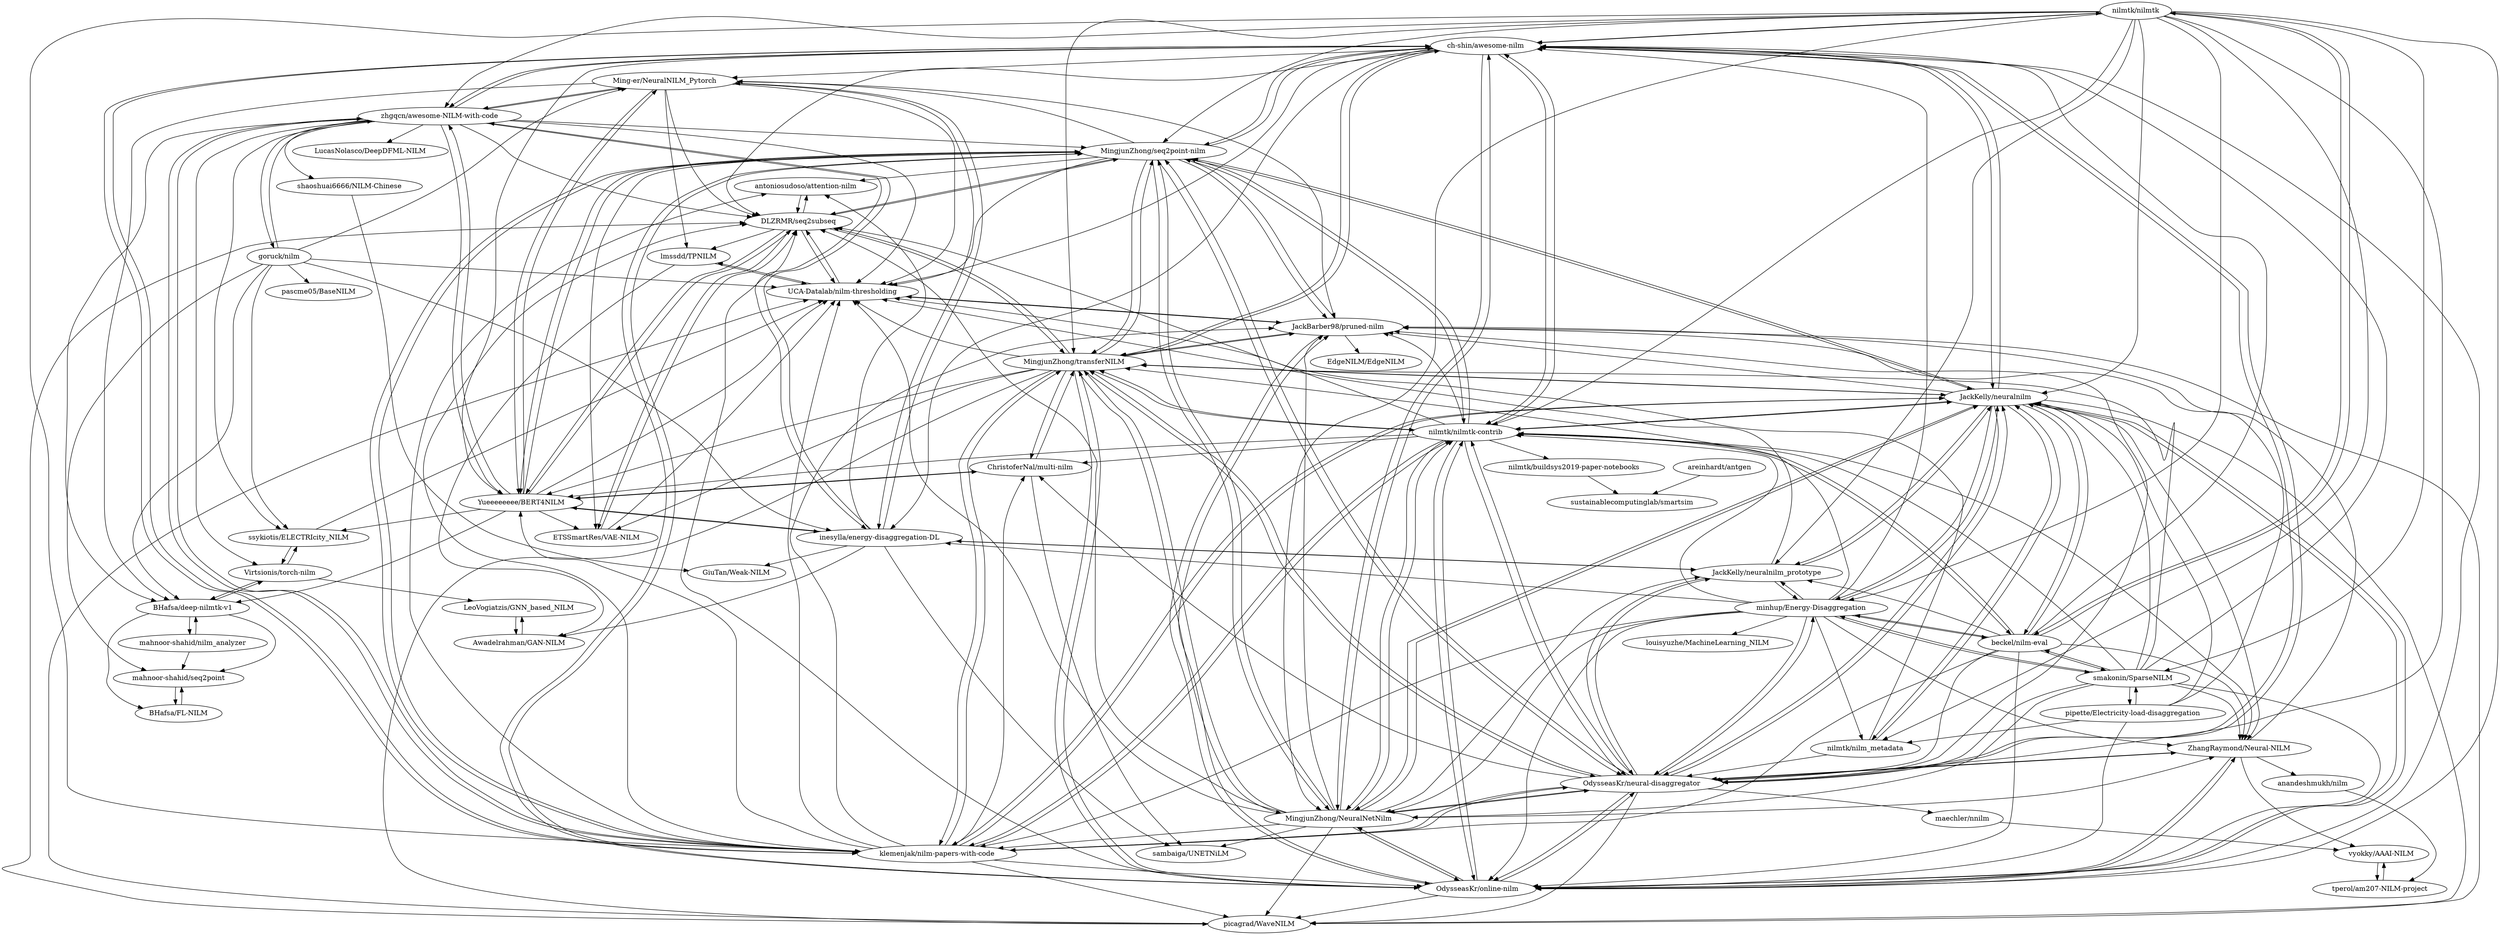 digraph G {
"nilmtk/nilmtk" -> "ch-shin/awesome-nilm"
"nilmtk/nilmtk" -> "JackKelly/neuralnilm"
"nilmtk/nilmtk" -> "nilmtk/nilmtk-contrib"
"nilmtk/nilmtk" -> "OdysseasKr/neural-disaggregator"
"nilmtk/nilmtk" -> "beckel/nilm-eval"
"nilmtk/nilmtk" -> "MingjunZhong/seq2point-nilm"
"nilmtk/nilmtk" -> "klemenjak/nilm-papers-with-code"
"nilmtk/nilmtk" -> "MingjunZhong/transferNILM"
"nilmtk/nilmtk" -> "smakonin/SparseNILM"
"nilmtk/nilmtk" -> "minhup/Energy-Disaggregation"
"nilmtk/nilmtk" -> "OdysseasKr/online-nilm"
"nilmtk/nilmtk" -> "nilmtk/nilm_metadata"
"nilmtk/nilmtk" -> "JackKelly/neuralnilm_prototype"
"nilmtk/nilmtk" -> "zhgqcn/awesome-NILM-with-code"
"nilmtk/nilmtk" -> "MingjunZhong/NeuralNetNilm"
"MingjunZhong/NeuralNetNilm" -> "MingjunZhong/transferNILM"
"MingjunZhong/NeuralNetNilm" -> "JackKelly/neuralnilm"
"MingjunZhong/NeuralNetNilm" -> "OdysseasKr/online-nilm"
"MingjunZhong/NeuralNetNilm" -> "DLZRMR/seq2subseq"
"MingjunZhong/NeuralNetNilm" -> "MingjunZhong/seq2point-nilm"
"MingjunZhong/NeuralNetNilm" -> "OdysseasKr/neural-disaggregator"
"MingjunZhong/NeuralNetNilm" -> "ZhangRaymond/Neural-NILM"
"MingjunZhong/NeuralNetNilm" -> "nilmtk/nilmtk-contrib"
"MingjunZhong/NeuralNetNilm" -> "sambaiga/UNETNiLM"
"MingjunZhong/NeuralNetNilm" -> "ch-shin/awesome-nilm"
"MingjunZhong/NeuralNetNilm" -> "JackBarber98/pruned-nilm"
"MingjunZhong/NeuralNetNilm" -> "JackKelly/neuralnilm_prototype"
"MingjunZhong/NeuralNetNilm" -> "UCA-Datalab/nilm-thresholding"
"MingjunZhong/NeuralNetNilm" -> "picagrad/WaveNILM"
"MingjunZhong/NeuralNetNilm" -> "klemenjak/nilm-papers-with-code"
"ch-shin/awesome-nilm" -> "klemenjak/nilm-papers-with-code"
"ch-shin/awesome-nilm" -> "nilmtk/nilmtk-contrib"
"ch-shin/awesome-nilm" -> "MingjunZhong/transferNILM"
"ch-shin/awesome-nilm" -> "OdysseasKr/neural-disaggregator"
"ch-shin/awesome-nilm" -> "JackKelly/neuralnilm"
"ch-shin/awesome-nilm" -> "zhgqcn/awesome-NILM-with-code"
"ch-shin/awesome-nilm" -> "MingjunZhong/seq2point-nilm"
"ch-shin/awesome-nilm" -> "MingjunZhong/NeuralNetNilm"
"ch-shin/awesome-nilm" -> "nilmtk/nilmtk"
"ch-shin/awesome-nilm" -> "UCA-Datalab/nilm-thresholding"
"ch-shin/awesome-nilm" -> "inesylla/energy-disaggregation-DL"
"ch-shin/awesome-nilm" -> "Yueeeeeeee/BERT4NILM"
"ch-shin/awesome-nilm" -> "Ming-er/NeuralNILM_Pytorch"
"ch-shin/awesome-nilm" -> "OdysseasKr/online-nilm"
"ch-shin/awesome-nilm" -> "DLZRMR/seq2subseq"
"maechler/nnilm" -> "vyokky/AAAI-NILM"
"ZhangRaymond/Neural-NILM" -> "OdysseasKr/online-nilm"
"ZhangRaymond/Neural-NILM" -> "JackBarber98/pruned-nilm"
"ZhangRaymond/Neural-NILM" -> "OdysseasKr/neural-disaggregator"
"ZhangRaymond/Neural-NILM" -> "vyokky/AAAI-NILM"
"ZhangRaymond/Neural-NILM" -> "anandeshmukh/nilm"
"nilmtk/nilm_metadata" -> "UCA-Datalab/nilm-thresholding"
"nilmtk/nilm_metadata" -> "JackKelly/neuralnilm"
"nilmtk/nilm_metadata" -> "OdysseasKr/neural-disaggregator"
"nilmtk/nilmtk-contrib" -> "MingjunZhong/transferNILM"
"nilmtk/nilmtk-contrib" -> "MingjunZhong/seq2point-nilm"
"nilmtk/nilmtk-contrib" -> "OdysseasKr/neural-disaggregator"
"nilmtk/nilmtk-contrib" -> "ch-shin/awesome-nilm"
"nilmtk/nilmtk-contrib" -> "klemenjak/nilm-papers-with-code"
"nilmtk/nilmtk-contrib" -> "JackKelly/neuralnilm"
"nilmtk/nilmtk-contrib" -> "JackBarber98/pruned-nilm"
"nilmtk/nilmtk-contrib" -> "OdysseasKr/online-nilm"
"nilmtk/nilmtk-contrib" -> "MingjunZhong/NeuralNetNilm"
"nilmtk/nilmtk-contrib" -> "Yueeeeeeee/BERT4NILM"
"nilmtk/nilmtk-contrib" -> "nilmtk/buildsys2019-paper-notebooks"
"nilmtk/nilmtk-contrib" -> "DLZRMR/seq2subseq"
"nilmtk/nilmtk-contrib" -> "beckel/nilm-eval"
"nilmtk/nilmtk-contrib" -> "ChristoferNal/multi-nilm"
"nilmtk/nilmtk-contrib" -> "ZhangRaymond/Neural-NILM"
"picagrad/WaveNILM" -> "UCA-Datalab/nilm-thresholding"
"picagrad/WaveNILM" -> "JackBarber98/pruned-nilm"
"picagrad/WaveNILM" -> "DLZRMR/seq2subseq"
"OdysseasKr/online-nilm" -> "OdysseasKr/neural-disaggregator"
"OdysseasKr/online-nilm" -> "MingjunZhong/seq2point-nilm"
"OdysseasKr/online-nilm" -> "MingjunZhong/transferNILM"
"OdysseasKr/online-nilm" -> "JackBarber98/pruned-nilm"
"OdysseasKr/online-nilm" -> "JackKelly/neuralnilm"
"OdysseasKr/online-nilm" -> "ZhangRaymond/Neural-NILM"
"OdysseasKr/online-nilm" -> "MingjunZhong/NeuralNetNilm"
"OdysseasKr/online-nilm" -> "DLZRMR/seq2subseq"
"OdysseasKr/online-nilm" -> "picagrad/WaveNILM"
"OdysseasKr/online-nilm" -> "nilmtk/nilmtk-contrib"
"MingjunZhong/seq2point-nilm" -> "MingjunZhong/transferNILM"
"MingjunZhong/seq2point-nilm" -> "klemenjak/nilm-papers-with-code"
"MingjunZhong/seq2point-nilm" -> "OdysseasKr/online-nilm"
"MingjunZhong/seq2point-nilm" -> "JackBarber98/pruned-nilm"
"MingjunZhong/seq2point-nilm" -> "OdysseasKr/neural-disaggregator"
"MingjunZhong/seq2point-nilm" -> "nilmtk/nilmtk-contrib"
"MingjunZhong/seq2point-nilm" -> "JackKelly/neuralnilm"
"MingjunZhong/seq2point-nilm" -> "DLZRMR/seq2subseq"
"MingjunZhong/seq2point-nilm" -> "MingjunZhong/NeuralNetNilm"
"MingjunZhong/seq2point-nilm" -> "ETSSmartRes/VAE-NILM"
"MingjunZhong/seq2point-nilm" -> "Yueeeeeeee/BERT4NILM"
"MingjunZhong/seq2point-nilm" -> "antoniosudoso/attention-nilm"
"MingjunZhong/seq2point-nilm" -> "ch-shin/awesome-nilm"
"MingjunZhong/seq2point-nilm" -> "UCA-Datalab/nilm-thresholding"
"MingjunZhong/seq2point-nilm" -> "Ming-er/NeuralNILM_Pytorch"
"klemenjak/nilm-papers-with-code" -> "MingjunZhong/seq2point-nilm"
"klemenjak/nilm-papers-with-code" -> "ch-shin/awesome-nilm"
"klemenjak/nilm-papers-with-code" -> "MingjunZhong/transferNILM"
"klemenjak/nilm-papers-with-code" -> "nilmtk/nilmtk-contrib"
"klemenjak/nilm-papers-with-code" -> "JackBarber98/pruned-nilm"
"klemenjak/nilm-papers-with-code" -> "OdysseasKr/neural-disaggregator"
"klemenjak/nilm-papers-with-code" -> "Yueeeeeeee/BERT4NILM"
"klemenjak/nilm-papers-with-code" -> "UCA-Datalab/nilm-thresholding"
"klemenjak/nilm-papers-with-code" -> "ChristoferNal/multi-nilm"
"klemenjak/nilm-papers-with-code" -> "OdysseasKr/online-nilm"
"klemenjak/nilm-papers-with-code" -> "JackKelly/neuralnilm"
"klemenjak/nilm-papers-with-code" -> "antoniosudoso/attention-nilm"
"klemenjak/nilm-papers-with-code" -> "DLZRMR/seq2subseq"
"klemenjak/nilm-papers-with-code" -> "zhgqcn/awesome-NILM-with-code"
"klemenjak/nilm-papers-with-code" -> "picagrad/WaveNILM"
"ChristoferNal/multi-nilm" -> "sambaiga/UNETNiLM"
"ChristoferNal/multi-nilm" -> "Yueeeeeeee/BERT4NILM"
"ChristoferNal/multi-nilm" -> "MingjunZhong/transferNILM"
"DLZRMR/seq2subseq" -> "UCA-Datalab/nilm-thresholding"
"DLZRMR/seq2subseq" -> "lmssdd/TPNILM"
"DLZRMR/seq2subseq" -> "ETSSmartRes/VAE-NILM"
"DLZRMR/seq2subseq" -> "antoniosudoso/attention-nilm"
"DLZRMR/seq2subseq" -> "Yueeeeeeee/BERT4NILM"
"DLZRMR/seq2subseq" -> "MingjunZhong/seq2point-nilm"
"DLZRMR/seq2subseq" -> "MingjunZhong/transferNILM"
"lmssdd/TPNILM" -> "UCA-Datalab/nilm-thresholding"
"lmssdd/TPNILM" -> "Awadelrahman/GAN-NILM"
"beckel/nilm-eval" -> "JackKelly/neuralnilm"
"beckel/nilm-eval" -> "smakonin/SparseNILM"
"beckel/nilm-eval" -> "JackKelly/neuralnilm_prototype"
"beckel/nilm-eval" -> "nilmtk/nilmtk-contrib"
"beckel/nilm-eval" -> "OdysseasKr/neural-disaggregator"
"beckel/nilm-eval" -> "minhup/Energy-Disaggregation"
"beckel/nilm-eval" -> "ch-shin/awesome-nilm"
"beckel/nilm-eval" -> "klemenjak/nilm-papers-with-code"
"beckel/nilm-eval" -> "OdysseasKr/online-nilm"
"beckel/nilm-eval" -> "nilmtk/nilmtk"
"beckel/nilm-eval" -> "ZhangRaymond/Neural-NILM"
"MingjunZhong/transferNILM" -> "MingjunZhong/seq2point-nilm"
"MingjunZhong/transferNILM" -> "nilmtk/nilmtk-contrib"
"MingjunZhong/transferNILM" -> "OdysseasKr/neural-disaggregator"
"MingjunZhong/transferNILM" -> "OdysseasKr/online-nilm"
"MingjunZhong/transferNILM" -> "klemenjak/nilm-papers-with-code"
"MingjunZhong/transferNILM" -> "JackBarber98/pruned-nilm"
"MingjunZhong/transferNILM" -> "MingjunZhong/NeuralNetNilm"
"MingjunZhong/transferNILM" -> "DLZRMR/seq2subseq"
"MingjunZhong/transferNILM" -> "ch-shin/awesome-nilm"
"MingjunZhong/transferNILM" -> "JackKelly/neuralnilm"
"MingjunZhong/transferNILM" -> "ETSSmartRes/VAE-NILM"
"MingjunZhong/transferNILM" -> "ChristoferNal/multi-nilm"
"MingjunZhong/transferNILM" -> "UCA-Datalab/nilm-thresholding"
"MingjunZhong/transferNILM" -> "Yueeeeeeee/BERT4NILM"
"MingjunZhong/transferNILM" -> "picagrad/WaveNILM"
"JackBarber98/pruned-nilm" -> "UCA-Datalab/nilm-thresholding"
"JackBarber98/pruned-nilm" -> "EdgeNILM/EdgeNILM"
"JackBarber98/pruned-nilm" -> "MingjunZhong/seq2point-nilm"
"JackBarber98/pruned-nilm" -> "OdysseasKr/online-nilm"
"JackBarber98/pruned-nilm" -> "MingjunZhong/transferNILM"
"areinhardt/antgen" -> "sustainablecomputinglab/smartsim"
"Yueeeeeeee/BERT4NILM" -> "DLZRMR/seq2subseq"
"Yueeeeeeee/BERT4NILM" -> "Ming-er/NeuralNILM_Pytorch"
"Yueeeeeeee/BERT4NILM" -> "UCA-Datalab/nilm-thresholding"
"Yueeeeeeee/BERT4NILM" -> "zhgqcn/awesome-NILM-with-code"
"Yueeeeeeee/BERT4NILM" -> "ETSSmartRes/VAE-NILM"
"Yueeeeeeee/BERT4NILM" -> "BHafsa/deep-nilmtk-v1"
"Yueeeeeeee/BERT4NILM" -> "ssykiotis/ELECTRIcity_NILM"
"Yueeeeeeee/BERT4NILM" -> "ChristoferNal/multi-nilm"
"Yueeeeeeee/BERT4NILM" -> "inesylla/energy-disaggregation-DL"
"Yueeeeeeee/BERT4NILM" -> "MingjunZhong/seq2point-nilm"
"nilmtk/buildsys2019-paper-notebooks" -> "sustainablecomputinglab/smartsim"
"UCA-Datalab/nilm-thresholding" -> "JackBarber98/pruned-nilm"
"UCA-Datalab/nilm-thresholding" -> "lmssdd/TPNILM"
"UCA-Datalab/nilm-thresholding" -> "DLZRMR/seq2subseq"
"JackKelly/neuralnilm_prototype" -> "JackKelly/neuralnilm"
"JackKelly/neuralnilm_prototype" -> "minhup/Energy-Disaggregation"
"JackKelly/neuralnilm_prototype" -> "inesylla/energy-disaggregation-DL"
"JackKelly/neuralnilm_prototype" -> "UCA-Datalab/nilm-thresholding"
"JackKelly/neuralnilm_prototype" -> "OdysseasKr/neural-disaggregator"
"smakonin/SparseNILM" -> "beckel/nilm-eval"
"smakonin/SparseNILM" -> "OdysseasKr/neural-disaggregator"
"smakonin/SparseNILM" -> "OdysseasKr/online-nilm"
"smakonin/SparseNILM" -> "ZhangRaymond/Neural-NILM"
"smakonin/SparseNILM" -> "MingjunZhong/NeuralNetNilm"
"smakonin/SparseNILM" -> "pipette/Electricity-load-disaggregation"
"smakonin/SparseNILM" -> "JackKelly/neuralnilm"
"smakonin/SparseNILM" -> "ch-shin/awesome-nilm"
"smakonin/SparseNILM" -> "nilmtk/nilmtk-contrib"
"smakonin/SparseNILM" -> "minhup/Energy-Disaggregation"
"smakonin/SparseNILM" -> "MingjunZhong/transferNILM"
"ETSSmartRes/VAE-NILM" -> "UCA-Datalab/nilm-thresholding"
"ETSSmartRes/VAE-NILM" -> "DLZRMR/seq2subseq"
"Ming-er/NeuralNILM_Pytorch" -> "lmssdd/TPNILM"
"Ming-er/NeuralNILM_Pytorch" -> "Yueeeeeeee/BERT4NILM"
"Ming-er/NeuralNILM_Pytorch" -> "zhgqcn/awesome-NILM-with-code"
"Ming-er/NeuralNILM_Pytorch" -> "inesylla/energy-disaggregation-DL"
"Ming-er/NeuralNILM_Pytorch" -> "UCA-Datalab/nilm-thresholding"
"Ming-er/NeuralNILM_Pytorch" -> "BHafsa/deep-nilmtk-v1"
"Ming-er/NeuralNILM_Pytorch" -> "JackBarber98/pruned-nilm"
"Ming-er/NeuralNILM_Pytorch" -> "DLZRMR/seq2subseq"
"antoniosudoso/attention-nilm" -> "DLZRMR/seq2subseq"
"Virtsionis/torch-nilm" -> "LeoVogiatzis/GNN_based_NILM"
"Virtsionis/torch-nilm" -> "BHafsa/deep-nilmtk-v1"
"Virtsionis/torch-nilm" -> "ssykiotis/ELECTRIcity_NILM"
"Awadelrahman/GAN-NILM" -> "LeoVogiatzis/GNN_based_NILM"
"inesylla/energy-disaggregation-DL" -> "Ming-er/NeuralNILM_Pytorch"
"inesylla/energy-disaggregation-DL" -> "sambaiga/UNETNiLM"
"inesylla/energy-disaggregation-DL" -> "antoniosudoso/attention-nilm"
"inesylla/energy-disaggregation-DL" -> "Yueeeeeeee/BERT4NILM"
"inesylla/energy-disaggregation-DL" -> "JackKelly/neuralnilm_prototype"
"inesylla/energy-disaggregation-DL" -> "Awadelrahman/GAN-NILM"
"inesylla/energy-disaggregation-DL" -> "zhgqcn/awesome-NILM-with-code"
"inesylla/energy-disaggregation-DL" -> "GiuTan/Weak-NILM"
"LeoVogiatzis/GNN_based_NILM" -> "Awadelrahman/GAN-NILM"
"JackKelly/neuralnilm" -> "OdysseasKr/neural-disaggregator"
"JackKelly/neuralnilm" -> "JackKelly/neuralnilm_prototype"
"JackKelly/neuralnilm" -> "OdysseasKr/online-nilm"
"JackKelly/neuralnilm" -> "MingjunZhong/NeuralNetNilm"
"JackKelly/neuralnilm" -> "MingjunZhong/seq2point-nilm"
"JackKelly/neuralnilm" -> "nilmtk/nilmtk-contrib"
"JackKelly/neuralnilm" -> "MingjunZhong/transferNILM"
"JackKelly/neuralnilm" -> "ch-shin/awesome-nilm"
"JackKelly/neuralnilm" -> "beckel/nilm-eval"
"JackKelly/neuralnilm" -> "ZhangRaymond/Neural-NILM"
"JackKelly/neuralnilm" -> "klemenjak/nilm-papers-with-code"
"JackKelly/neuralnilm" -> "JackBarber98/pruned-nilm"
"JackKelly/neuralnilm" -> "picagrad/WaveNILM"
"JackKelly/neuralnilm" -> "nilmtk/nilm_metadata"
"JackKelly/neuralnilm" -> "minhup/Energy-Disaggregation"
"BHafsa/deep-nilmtk-v1" -> "BHafsa/FL-NILM"
"BHafsa/deep-nilmtk-v1" -> "mahnoor-shahid/seq2point"
"BHafsa/deep-nilmtk-v1" -> "Virtsionis/torch-nilm"
"BHafsa/deep-nilmtk-v1" -> "mahnoor-shahid/nilm_analyzer"
"ssykiotis/ELECTRIcity_NILM" -> "Virtsionis/torch-nilm"
"ssykiotis/ELECTRIcity_NILM" -> "UCA-Datalab/nilm-thresholding"
"goruck/nilm" -> "zhgqcn/awesome-NILM-with-code"
"goruck/nilm" -> "BHafsa/deep-nilmtk-v1"
"goruck/nilm" -> "ssykiotis/ELECTRIcity_NILM"
"goruck/nilm" -> "pascme05/BaseNILM"
"goruck/nilm" -> "mahnoor-shahid/seq2point"
"goruck/nilm" -> "Ming-er/NeuralNILM_Pytorch"
"goruck/nilm" -> "inesylla/energy-disaggregation-DL"
"goruck/nilm" -> "UCA-Datalab/nilm-thresholding"
"mahnoor-shahid/nilm_analyzer" -> "mahnoor-shahid/seq2point"
"mahnoor-shahid/nilm_analyzer" -> "BHafsa/deep-nilmtk-v1"
"zhgqcn/awesome-NILM-with-code" -> "Ming-er/NeuralNILM_Pytorch"
"zhgqcn/awesome-NILM-with-code" -> "Yueeeeeeee/BERT4NILM"
"zhgqcn/awesome-NILM-with-code" -> "shaoshuai6666/NILM-Chinese"
"zhgqcn/awesome-NILM-with-code" -> "BHafsa/deep-nilmtk-v1"
"zhgqcn/awesome-NILM-with-code" -> "inesylla/energy-disaggregation-DL"
"zhgqcn/awesome-NILM-with-code" -> "Virtsionis/torch-nilm"
"zhgqcn/awesome-NILM-with-code" -> "LucasNolasco/DeepDFML-NILM"
"zhgqcn/awesome-NILM-with-code" -> "ch-shin/awesome-nilm"
"zhgqcn/awesome-NILM-with-code" -> "UCA-Datalab/nilm-thresholding"
"zhgqcn/awesome-NILM-with-code" -> "ssykiotis/ELECTRIcity_NILM"
"zhgqcn/awesome-NILM-with-code" -> "goruck/nilm"
"zhgqcn/awesome-NILM-with-code" -> "klemenjak/nilm-papers-with-code"
"zhgqcn/awesome-NILM-with-code" -> "MingjunZhong/seq2point-nilm"
"zhgqcn/awesome-NILM-with-code" -> "DLZRMR/seq2subseq"
"anandeshmukh/nilm" -> "tperol/am207-NILM-project"
"shaoshuai6666/NILM-Chinese" -> "GiuTan/Weak-NILM"
"tperol/am207-NILM-project" -> "vyokky/AAAI-NILM"
"BHafsa/FL-NILM" -> "mahnoor-shahid/seq2point"
"mahnoor-shahid/seq2point" -> "BHafsa/FL-NILM"
"pipette/Electricity-load-disaggregation" -> "OdysseasKr/online-nilm"
"pipette/Electricity-load-disaggregation" -> "smakonin/SparseNILM"
"pipette/Electricity-load-disaggregation" -> "JackBarber98/pruned-nilm"
"pipette/Electricity-load-disaggregation" -> "nilmtk/nilm_metadata"
"pipette/Electricity-load-disaggregation" -> "JackKelly/neuralnilm"
"minhup/Energy-Disaggregation" -> "JackKelly/neuralnilm_prototype"
"minhup/Energy-Disaggregation" -> "OdysseasKr/neural-disaggregator"
"minhup/Energy-Disaggregation" -> "inesylla/energy-disaggregation-DL"
"minhup/Energy-Disaggregation" -> "JackKelly/neuralnilm"
"minhup/Energy-Disaggregation" -> "beckel/nilm-eval"
"minhup/Energy-Disaggregation" -> "nilmtk/nilmtk-contrib"
"minhup/Energy-Disaggregation" -> "ZhangRaymond/Neural-NILM"
"minhup/Energy-Disaggregation" -> "MingjunZhong/transferNILM"
"minhup/Energy-Disaggregation" -> "smakonin/SparseNILM"
"minhup/Energy-Disaggregation" -> "nilmtk/nilm_metadata"
"minhup/Energy-Disaggregation" -> "ch-shin/awesome-nilm"
"minhup/Energy-Disaggregation" -> "louisyuzhe/MachineLearning_NILM"
"minhup/Energy-Disaggregation" -> "klemenjak/nilm-papers-with-code"
"minhup/Energy-Disaggregation" -> "OdysseasKr/online-nilm"
"minhup/Energy-Disaggregation" -> "MingjunZhong/NeuralNetNilm"
"OdysseasKr/neural-disaggregator" -> "OdysseasKr/online-nilm"
"OdysseasKr/neural-disaggregator" -> "JackKelly/neuralnilm"
"OdysseasKr/neural-disaggregator" -> "MingjunZhong/transferNILM"
"OdysseasKr/neural-disaggregator" -> "MingjunZhong/seq2point-nilm"
"OdysseasKr/neural-disaggregator" -> "nilmtk/nilmtk-contrib"
"OdysseasKr/neural-disaggregator" -> "ZhangRaymond/Neural-NILM"
"OdysseasKr/neural-disaggregator" -> "ch-shin/awesome-nilm"
"OdysseasKr/neural-disaggregator" -> "MingjunZhong/NeuralNetNilm"
"OdysseasKr/neural-disaggregator" -> "JackBarber98/pruned-nilm"
"OdysseasKr/neural-disaggregator" -> "klemenjak/nilm-papers-with-code"
"OdysseasKr/neural-disaggregator" -> "JackKelly/neuralnilm_prototype"
"OdysseasKr/neural-disaggregator" -> "minhup/Energy-Disaggregation"
"OdysseasKr/neural-disaggregator" -> "maechler/nnilm"
"OdysseasKr/neural-disaggregator" -> "ChristoferNal/multi-nilm"
"OdysseasKr/neural-disaggregator" -> "picagrad/WaveNILM"
"vyokky/AAAI-NILM" -> "tperol/am207-NILM-project"
"nilmtk/nilmtk" ["l"="0.374,46.723"]
"ch-shin/awesome-nilm" ["l"="0.401,46.718"]
"JackKelly/neuralnilm" ["l"="0.381,46.701"]
"nilmtk/nilmtk-contrib" ["l"="0.389,46.708"]
"OdysseasKr/neural-disaggregator" ["l"="0.384,46.694"]
"beckel/nilm-eval" ["l"="0.362,46.708"]
"MingjunZhong/seq2point-nilm" ["l"="0.413,46.705"]
"klemenjak/nilm-papers-with-code" ["l"="0.402,46.71"]
"MingjunZhong/transferNILM" ["l"="0.408,46.698"]
"smakonin/SparseNILM" ["l"="0.368,46.695"]
"minhup/Energy-Disaggregation" ["l"="0.374,46.709"]
"OdysseasKr/online-nilm" ["l"="0.392,46.694"]
"nilmtk/nilm_metadata" ["l"="0.358,46.698"]
"JackKelly/neuralnilm_prototype" ["l"="0.388,46.717"]
"zhgqcn/awesome-NILM-with-code" ["l"="0.433,46.726"]
"MingjunZhong/NeuralNetNilm" ["l"="0.396,46.701"]
"DLZRMR/seq2subseq" ["l"="0.418,46.713"]
"ZhangRaymond/Neural-NILM" ["l"="0.381,46.683"]
"sambaiga/UNETNiLM" ["l"="0.439,46.691"]
"JackBarber98/pruned-nilm" ["l"="0.409,46.689"]
"UCA-Datalab/nilm-thresholding" ["l"="0.423,46.705"]
"picagrad/WaveNILM" ["l"="0.402,46.685"]
"inesylla/energy-disaggregation-DL" ["l"="0.42,46.722"]
"Yueeeeeeee/BERT4NILM" ["l"="0.43,46.712"]
"Ming-er/NeuralNILM_Pytorch" ["l"="0.442,46.712"]
"maechler/nnilm" ["l"="0.35,46.67"]
"vyokky/AAAI-NILM" ["l"="0.364,46.661"]
"anandeshmukh/nilm" ["l"="0.378,46.657"]
"nilmtk/buildsys2019-paper-notebooks" ["l"="0.344,46.733"]
"ChristoferNal/multi-nilm" ["l"="0.423,46.691"]
"ETSSmartRes/VAE-NILM" ["l"="0.439,46.7"]
"antoniosudoso/attention-nilm" ["l"="0.409,46.73"]
"lmssdd/TPNILM" ["l"="0.443,46.721"]
"Awadelrahman/GAN-NILM" ["l"="0.435,46.743"]
"EdgeNILM/EdgeNILM" ["l"="0.422,46.668"]
"areinhardt/antgen" ["l"="0.301,46.758"]
"sustainablecomputinglab/smartsim" ["l"="0.32,46.748"]
"BHafsa/deep-nilmtk-v1" ["l"="0.471,46.724"]
"ssykiotis/ELECTRIcity_NILM" ["l"="0.453,46.726"]
"pipette/Electricity-load-disaggregation" ["l"="0.365,46.682"]
"Virtsionis/torch-nilm" ["l"="0.464,46.738"]
"LeoVogiatzis/GNN_based_NILM" ["l"="0.449,46.753"]
"GiuTan/Weak-NILM" ["l"="0.446,46.742"]
"BHafsa/FL-NILM" ["l"="0.491,46.732"]
"mahnoor-shahid/seq2point" ["l"="0.487,46.72"]
"mahnoor-shahid/nilm_analyzer" ["l"="0.5,46.724"]
"goruck/nilm" ["l"="0.46,46.715"]
"pascme05/BaseNILM" ["l"="0.49,46.704"]
"shaoshuai6666/NILM-Chinese" ["l"="0.46,46.75"]
"LucasNolasco/DeepDFML-NILM" ["l"="0.428,46.757"]
"tperol/am207-NILM-project" ["l"="0.362,46.647"]
"louisyuzhe/MachineLearning_NILM" ["l"="0.328,46.711"]
}